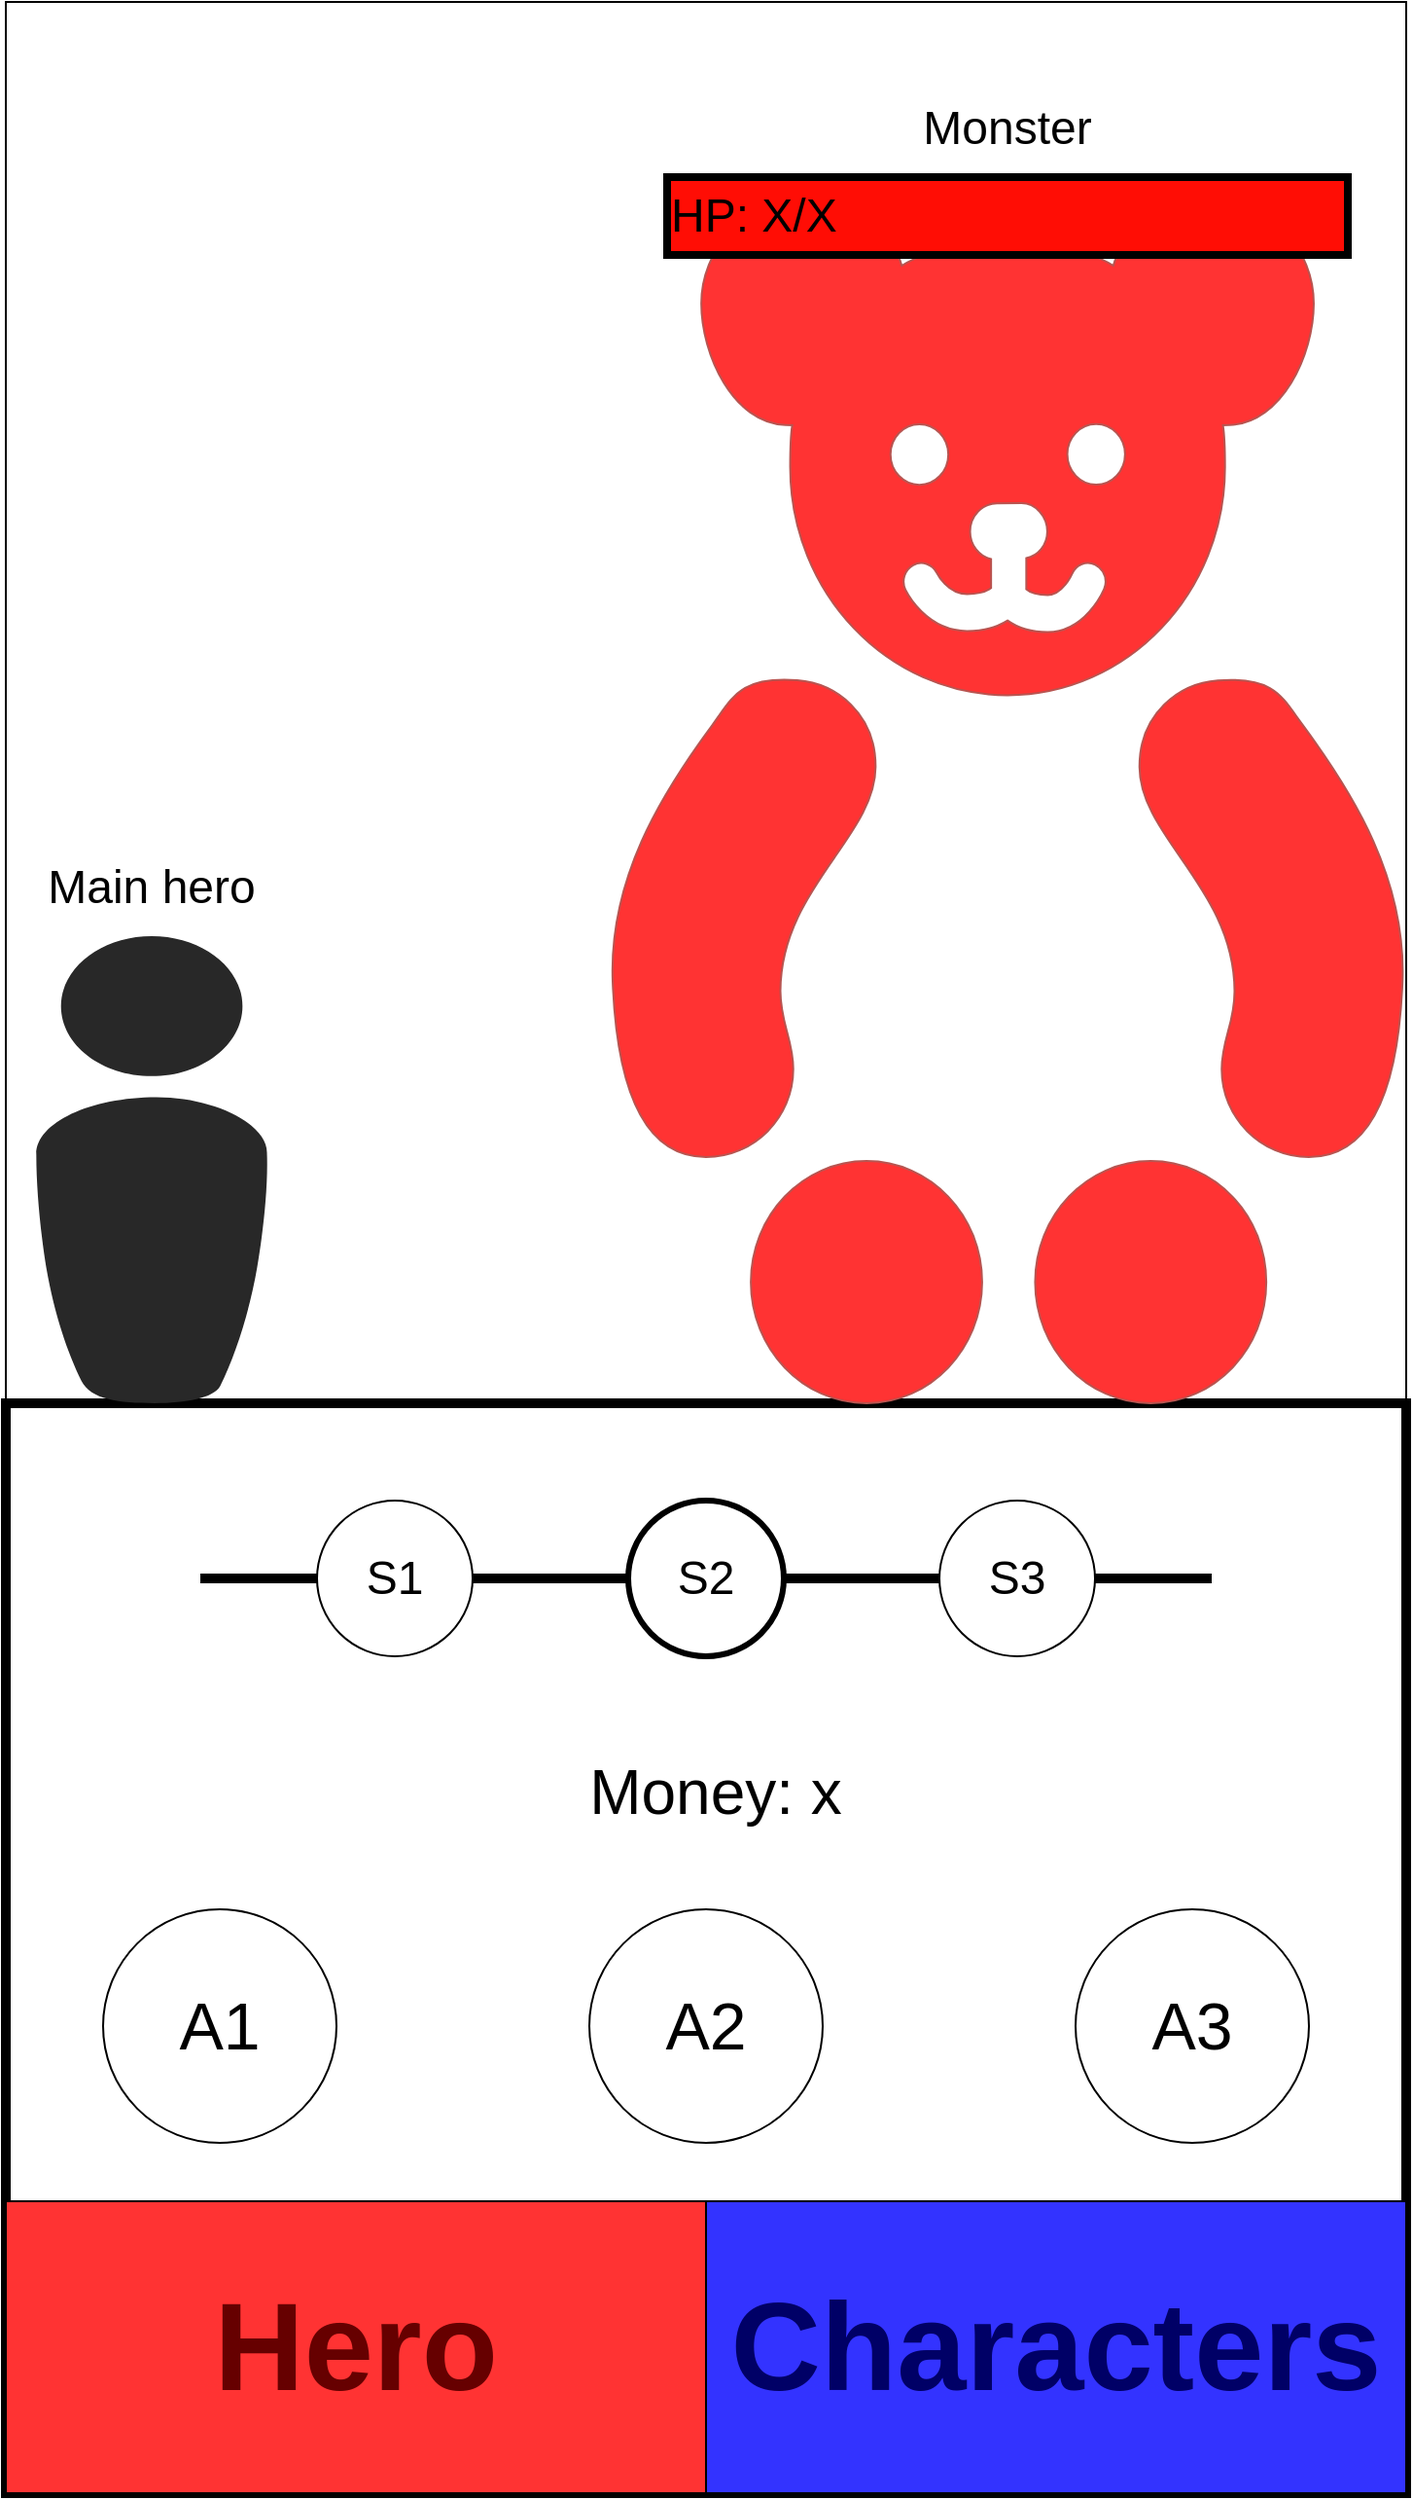 <mxfile version="21.3.4" type="device">
  <diagram name="Page-1" id="C07jiP4hGSBpM7NxB5UM">
    <mxGraphModel dx="3176" dy="1848" grid="1" gridSize="10" guides="1" tooltips="1" connect="1" arrows="1" fold="1" page="1" pageScale="1" pageWidth="827" pageHeight="1169" math="0" shadow="0">
      <root>
        <mxCell id="0" />
        <mxCell id="1" parent="0" />
        <mxCell id="Fu5tywdqfOzFSEkpmhYi-1" value="" style="rounded=0;whiteSpace=wrap;html=1;" parent="1" vertex="1">
          <mxGeometry x="200" y="40" width="720" height="1280" as="geometry" />
        </mxCell>
        <mxCell id="Fu5tywdqfOzFSEkpmhYi-3" value="" style="rounded=0;whiteSpace=wrap;html=1;strokeWidth=5;" parent="1" vertex="1">
          <mxGeometry x="200" y="760" width="720" height="560" as="geometry" />
        </mxCell>
        <mxCell id="Fu5tywdqfOzFSEkpmhYi-4" value="Hero" style="rounded=0;whiteSpace=wrap;html=1;fontSize=64;fontColor=#660000;fillColor=#FF3333;fontStyle=1" parent="1" vertex="1">
          <mxGeometry x="200" y="1170" width="360" height="150" as="geometry" />
        </mxCell>
        <mxCell id="Fu5tywdqfOzFSEkpmhYi-6" value="Characters" style="rounded=0;whiteSpace=wrap;html=1;fontSize=64;fontColor=#000066;fillColor=#3333FF;fontStyle=1" parent="1" vertex="1">
          <mxGeometry x="560" y="1170" width="360" height="150" as="geometry" />
        </mxCell>
        <mxCell id="Fu5tywdqfOzFSEkpmhYi-7" value="A1" style="ellipse;whiteSpace=wrap;html=1;aspect=fixed;fontSize=34;" parent="1" vertex="1">
          <mxGeometry x="250" y="1020" width="120" height="120" as="geometry" />
        </mxCell>
        <mxCell id="Fu5tywdqfOzFSEkpmhYi-8" value="A2" style="ellipse;whiteSpace=wrap;html=1;aspect=fixed;fontSize=34;" parent="1" vertex="1">
          <mxGeometry x="500" y="1020" width="120" height="120" as="geometry" />
        </mxCell>
        <mxCell id="Fu5tywdqfOzFSEkpmhYi-9" value="A3" style="ellipse;whiteSpace=wrap;html=1;aspect=fixed;fontSize=34;" parent="1" vertex="1">
          <mxGeometry x="750" y="1020" width="120" height="120" as="geometry" />
        </mxCell>
        <mxCell id="Fu5tywdqfOzFSEkpmhYi-10" value="" style="endArrow=none;html=1;rounded=0;strokeWidth=5;" parent="1" source="Fu5tywdqfOzFSEkpmhYi-14" edge="1">
          <mxGeometry width="50" height="50" relative="1" as="geometry">
            <mxPoint x="820" y="850" as="sourcePoint" />
            <mxPoint x="300" y="850" as="targetPoint" />
          </mxGeometry>
        </mxCell>
        <mxCell id="Fu5tywdqfOzFSEkpmhYi-12" value="S2" style="ellipse;whiteSpace=wrap;html=1;aspect=fixed;fontSize=24;strokeWidth=3;" parent="1" vertex="1">
          <mxGeometry x="520" y="810" width="80" height="80" as="geometry" />
        </mxCell>
        <mxCell id="Fu5tywdqfOzFSEkpmhYi-13" value="S1" style="ellipse;whiteSpace=wrap;html=1;aspect=fixed;fontSize=24;" parent="1" vertex="1">
          <mxGeometry x="360" y="810" width="80" height="80" as="geometry" />
        </mxCell>
        <mxCell id="Fu5tywdqfOzFSEkpmhYi-15" value="" style="endArrow=none;html=1;rounded=0;strokeWidth=5;" parent="1" target="Fu5tywdqfOzFSEkpmhYi-14" edge="1">
          <mxGeometry width="50" height="50" relative="1" as="geometry">
            <mxPoint x="820" y="850" as="sourcePoint" />
            <mxPoint x="300" y="850" as="targetPoint" />
          </mxGeometry>
        </mxCell>
        <mxCell id="Fu5tywdqfOzFSEkpmhYi-14" value="S3" style="ellipse;whiteSpace=wrap;html=1;aspect=fixed;fontSize=24;" parent="1" vertex="1">
          <mxGeometry x="680" y="810" width="80" height="80" as="geometry" />
        </mxCell>
        <mxCell id="Fu5tywdqfOzFSEkpmhYi-25" value="Money: x" style="rounded=0;whiteSpace=wrap;html=1;fontSize=32;strokeColor=none;" parent="1" vertex="1">
          <mxGeometry x="440" y="930" width="250" height="60" as="geometry" />
        </mxCell>
        <mxCell id="Ef5tcGMldBd_fltLsOVX-1" value="" style="group" parent="1" vertex="1" connectable="0">
          <mxGeometry x="210" y="480" width="130" height="280" as="geometry" />
        </mxCell>
        <mxCell id="Fu5tywdqfOzFSEkpmhYi-21" value="" style="verticalLabelPosition=bottom;sketch=0;html=1;fillColor=#282828;strokeColor=none;verticalAlign=top;pointerEvents=1;align=center;shape=mxgraph.cisco_safe.people_places_things_icons.icon8;" parent="Ef5tcGMldBd_fltLsOVX-1" vertex="1">
          <mxGeometry x="5" y="40" width="120" height="240" as="geometry" />
        </mxCell>
        <mxCell id="Fu5tywdqfOzFSEkpmhYi-22" value="Main hero" style="text;html=1;strokeColor=none;fillColor=none;align=center;verticalAlign=middle;whiteSpace=wrap;rounded=0;fontSize=24;" parent="Ef5tcGMldBd_fltLsOVX-1" vertex="1">
          <mxGeometry width="130" height="30" as="geometry" />
        </mxCell>
        <mxCell id="Ef5tcGMldBd_fltLsOVX-2" value="" style="group" parent="1" vertex="1" connectable="0">
          <mxGeometry x="510" y="90" width="410" height="670" as="geometry" />
        </mxCell>
        <mxCell id="Fu5tywdqfOzFSEkpmhYi-23" value="" style="shape=mxgraph.signs.animals.teddy_bear;html=1;pointerEvents=1;fillColor=#FF3333;strokeColor=#b85450;verticalLabelPosition=bottom;verticalAlign=top;align=center;" parent="Ef5tcGMldBd_fltLsOVX-2" vertex="1">
          <mxGeometry y="50" width="410" height="620" as="geometry" />
        </mxCell>
        <mxCell id="Fu5tywdqfOzFSEkpmhYi-24" value="Monster" style="text;html=1;strokeColor=none;fillColor=none;align=center;verticalAlign=middle;whiteSpace=wrap;rounded=0;fontSize=24;" parent="Ef5tcGMldBd_fltLsOVX-2" vertex="1">
          <mxGeometry x="145.778" width="118.444" height="30" as="geometry" />
        </mxCell>
        <mxCell id="nd8LNiqMlW7_jCN9Xfrr-1" value="HP: X/X" style="rounded=0;whiteSpace=wrap;html=1;fillColor=#FF0D05;strokeWidth=4;fontSize=24;align=left;" vertex="1" parent="Ef5tcGMldBd_fltLsOVX-2">
          <mxGeometry x="30" y="40" width="350" height="40" as="geometry" />
        </mxCell>
      </root>
    </mxGraphModel>
  </diagram>
</mxfile>
